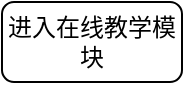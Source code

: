 <mxfile version="17.4.6" type="github">
  <diagram id="d3eO8pxQQgvNCxz8jqRR" name="Page-1">
    <mxGraphModel dx="886" dy="532" grid="1" gridSize="10" guides="1" tooltips="1" connect="1" arrows="1" fold="1" page="1" pageScale="1" pageWidth="827" pageHeight="1169" math="0" shadow="0">
      <root>
        <mxCell id="0" />
        <mxCell id="1" parent="0" />
        <mxCell id="q-DXLcnewMDHFtmrwL7r-1" value="进入在线教学模块" style="rounded=1;whiteSpace=wrap;html=1;" vertex="1" parent="1">
          <mxGeometry x="390" y="70" width="90" height="40" as="geometry" />
        </mxCell>
      </root>
    </mxGraphModel>
  </diagram>
</mxfile>
